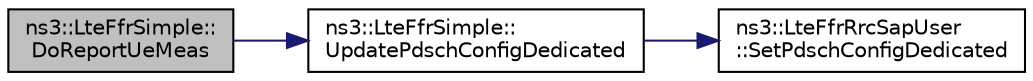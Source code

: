 digraph "ns3::LteFfrSimple::DoReportUeMeas"
{
  edge [fontname="Helvetica",fontsize="10",labelfontname="Helvetica",labelfontsize="10"];
  node [fontname="Helvetica",fontsize="10",shape=record];
  rankdir="LR";
  Node1 [label="ns3::LteFfrSimple::\lDoReportUeMeas",height=0.2,width=0.4,color="black", fillcolor="grey75", style="filled", fontcolor="black"];
  Node1 -> Node2 [color="midnightblue",fontsize="10",style="solid"];
  Node2 [label="ns3::LteFfrSimple::\lUpdatePdschConfigDedicated",height=0.2,width=0.4,color="black", fillcolor="white", style="filled",URL="$d2/d96/classns3_1_1LteFfrSimple.html#afb8f24c4148fd2b27dea426e286a92f8"];
  Node2 -> Node3 [color="midnightblue",fontsize="10",style="solid"];
  Node3 [label="ns3::LteFfrRrcSapUser\l::SetPdschConfigDedicated",height=0.2,width=0.4,color="black", fillcolor="white", style="filled",URL="$da/d7f/classns3_1_1LteFfrRrcSapUser.html#a9909ef4226b3192d61dd48f31673c314",tooltip="Instruct the eNodeB RRC entity to perform RrcConnectionReconfiguration to inform UE about new PdschCo..."];
}
